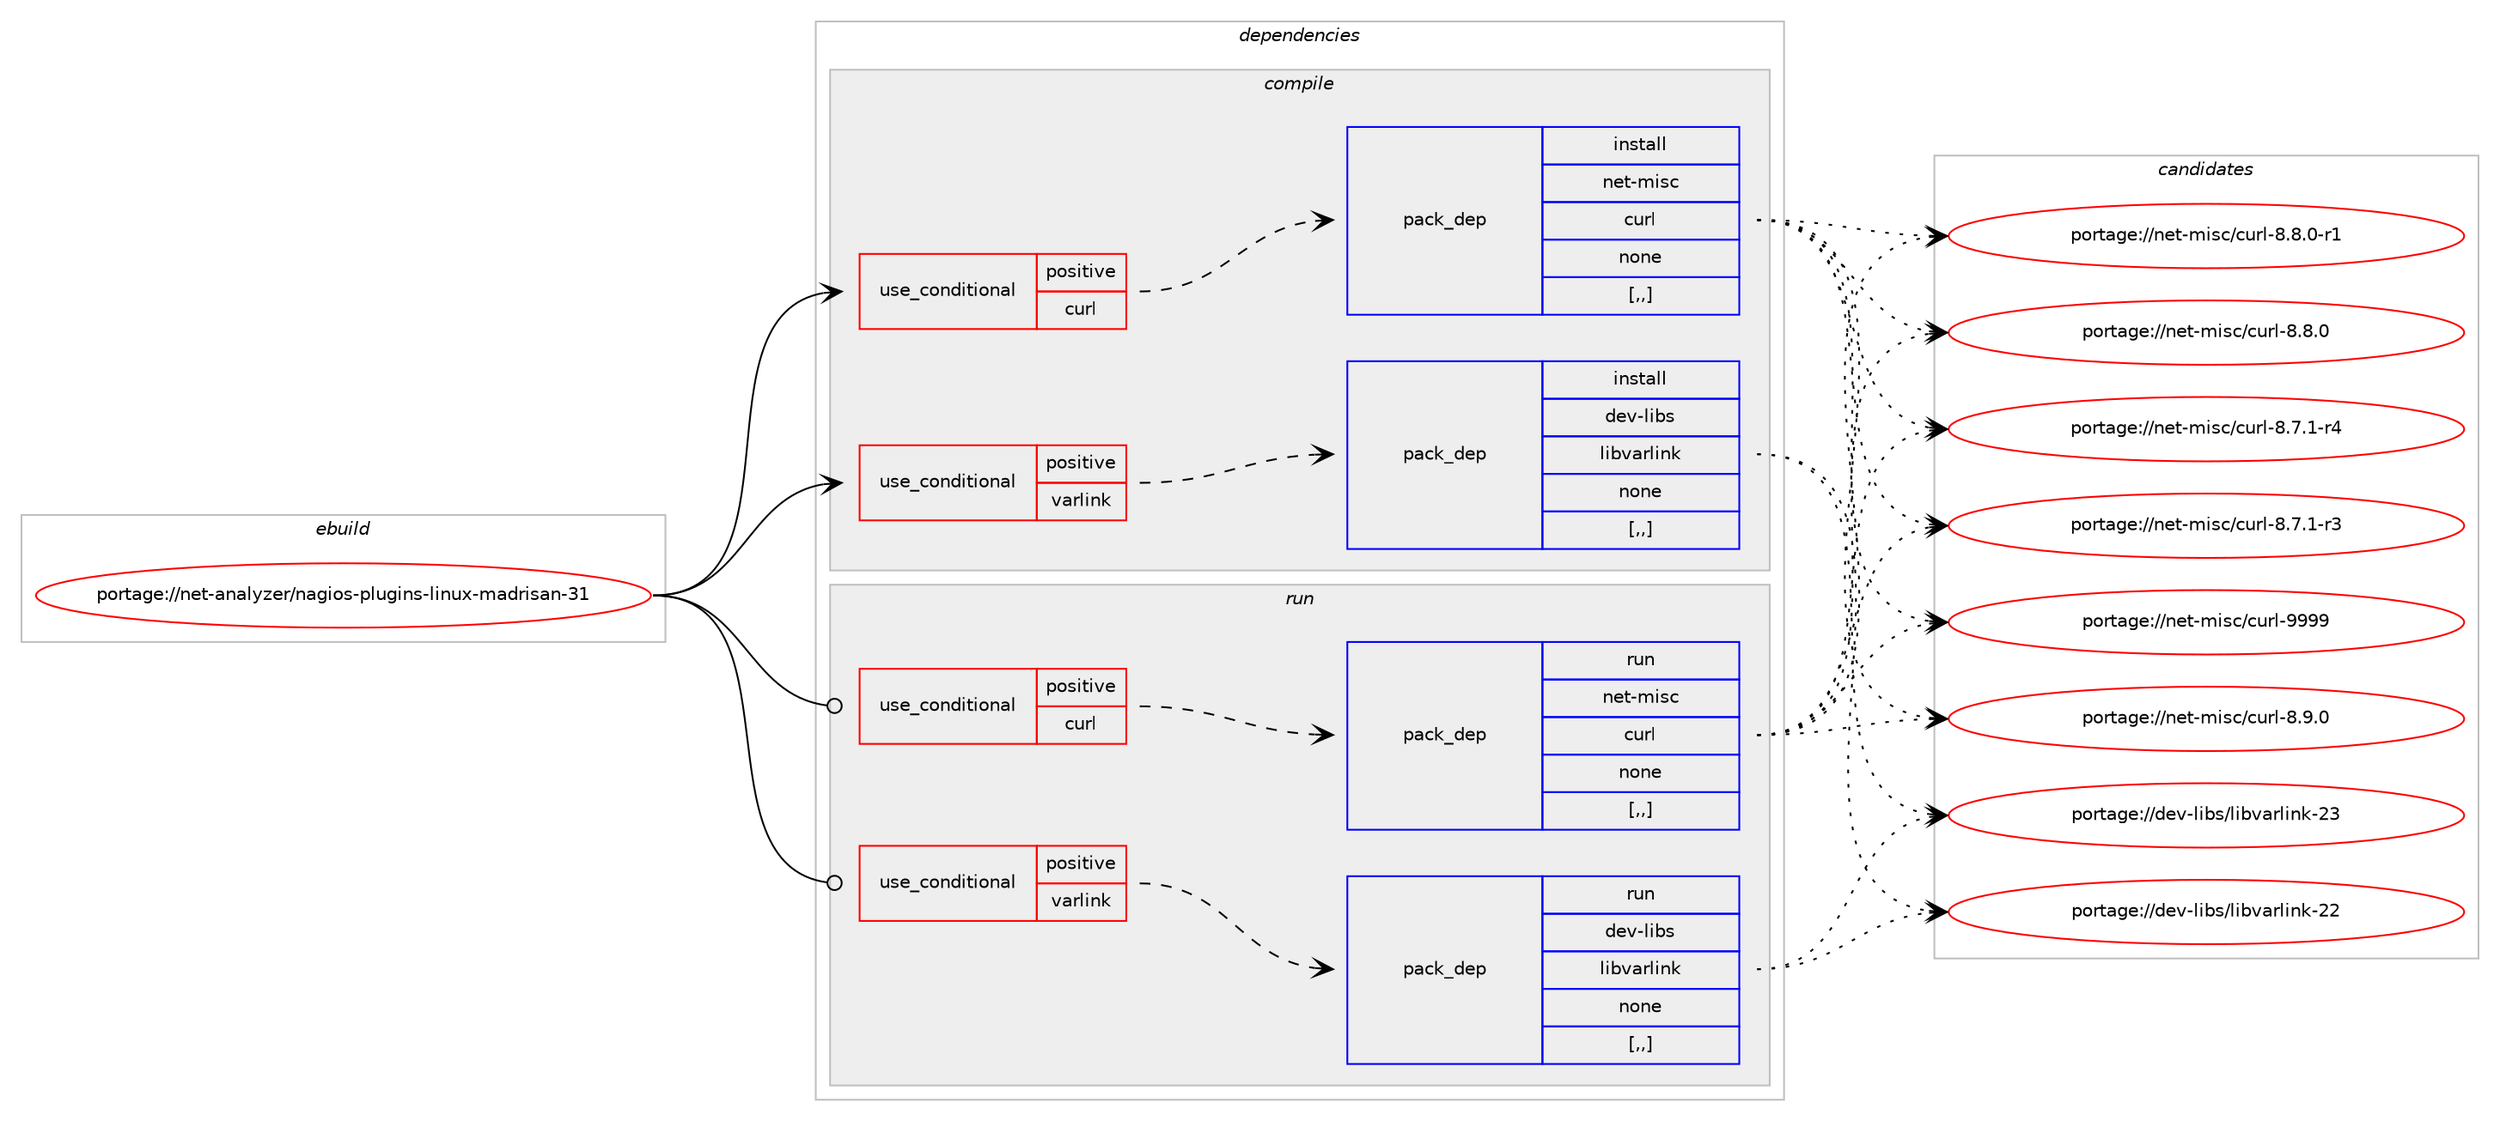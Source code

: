 digraph prolog {

# *************
# Graph options
# *************

newrank=true;
concentrate=true;
compound=true;
graph [rankdir=LR,fontname=Helvetica,fontsize=10,ranksep=1.5];#, ranksep=2.5, nodesep=0.2];
edge  [arrowhead=vee];
node  [fontname=Helvetica,fontsize=10];

# **********
# The ebuild
# **********

subgraph cluster_leftcol {
color=gray;
label=<<i>ebuild</i>>;
id [label="portage://net-analyzer/nagios-plugins-linux-madrisan-31", color=red, width=4, href="../net-analyzer/nagios-plugins-linux-madrisan-31.svg"];
}

# ****************
# The dependencies
# ****************

subgraph cluster_midcol {
color=gray;
label=<<i>dependencies</i>>;
subgraph cluster_compile {
fillcolor="#eeeeee";
style=filled;
label=<<i>compile</i>>;
subgraph cond87081 {
dependency338411 [label=<<TABLE BORDER="0" CELLBORDER="1" CELLSPACING="0" CELLPADDING="4"><TR><TD ROWSPAN="3" CELLPADDING="10">use_conditional</TD></TR><TR><TD>positive</TD></TR><TR><TD>curl</TD></TR></TABLE>>, shape=none, color=red];
subgraph pack248761 {
dependency338412 [label=<<TABLE BORDER="0" CELLBORDER="1" CELLSPACING="0" CELLPADDING="4" WIDTH="220"><TR><TD ROWSPAN="6" CELLPADDING="30">pack_dep</TD></TR><TR><TD WIDTH="110">install</TD></TR><TR><TD>net-misc</TD></TR><TR><TD>curl</TD></TR><TR><TD>none</TD></TR><TR><TD>[,,]</TD></TR></TABLE>>, shape=none, color=blue];
}
dependency338411:e -> dependency338412:w [weight=20,style="dashed",arrowhead="vee"];
}
id:e -> dependency338411:w [weight=20,style="solid",arrowhead="vee"];
subgraph cond87082 {
dependency338413 [label=<<TABLE BORDER="0" CELLBORDER="1" CELLSPACING="0" CELLPADDING="4"><TR><TD ROWSPAN="3" CELLPADDING="10">use_conditional</TD></TR><TR><TD>positive</TD></TR><TR><TD>varlink</TD></TR></TABLE>>, shape=none, color=red];
subgraph pack248762 {
dependency338414 [label=<<TABLE BORDER="0" CELLBORDER="1" CELLSPACING="0" CELLPADDING="4" WIDTH="220"><TR><TD ROWSPAN="6" CELLPADDING="30">pack_dep</TD></TR><TR><TD WIDTH="110">install</TD></TR><TR><TD>dev-libs</TD></TR><TR><TD>libvarlink</TD></TR><TR><TD>none</TD></TR><TR><TD>[,,]</TD></TR></TABLE>>, shape=none, color=blue];
}
dependency338413:e -> dependency338414:w [weight=20,style="dashed",arrowhead="vee"];
}
id:e -> dependency338413:w [weight=20,style="solid",arrowhead="vee"];
}
subgraph cluster_compileandrun {
fillcolor="#eeeeee";
style=filled;
label=<<i>compile and run</i>>;
}
subgraph cluster_run {
fillcolor="#eeeeee";
style=filled;
label=<<i>run</i>>;
subgraph cond87083 {
dependency338415 [label=<<TABLE BORDER="0" CELLBORDER="1" CELLSPACING="0" CELLPADDING="4"><TR><TD ROWSPAN="3" CELLPADDING="10">use_conditional</TD></TR><TR><TD>positive</TD></TR><TR><TD>curl</TD></TR></TABLE>>, shape=none, color=red];
subgraph pack248763 {
dependency338416 [label=<<TABLE BORDER="0" CELLBORDER="1" CELLSPACING="0" CELLPADDING="4" WIDTH="220"><TR><TD ROWSPAN="6" CELLPADDING="30">pack_dep</TD></TR><TR><TD WIDTH="110">run</TD></TR><TR><TD>net-misc</TD></TR><TR><TD>curl</TD></TR><TR><TD>none</TD></TR><TR><TD>[,,]</TD></TR></TABLE>>, shape=none, color=blue];
}
dependency338415:e -> dependency338416:w [weight=20,style="dashed",arrowhead="vee"];
}
id:e -> dependency338415:w [weight=20,style="solid",arrowhead="odot"];
subgraph cond87084 {
dependency338417 [label=<<TABLE BORDER="0" CELLBORDER="1" CELLSPACING="0" CELLPADDING="4"><TR><TD ROWSPAN="3" CELLPADDING="10">use_conditional</TD></TR><TR><TD>positive</TD></TR><TR><TD>varlink</TD></TR></TABLE>>, shape=none, color=red];
subgraph pack248764 {
dependency338418 [label=<<TABLE BORDER="0" CELLBORDER="1" CELLSPACING="0" CELLPADDING="4" WIDTH="220"><TR><TD ROWSPAN="6" CELLPADDING="30">pack_dep</TD></TR><TR><TD WIDTH="110">run</TD></TR><TR><TD>dev-libs</TD></TR><TR><TD>libvarlink</TD></TR><TR><TD>none</TD></TR><TR><TD>[,,]</TD></TR></TABLE>>, shape=none, color=blue];
}
dependency338417:e -> dependency338418:w [weight=20,style="dashed",arrowhead="vee"];
}
id:e -> dependency338417:w [weight=20,style="solid",arrowhead="odot"];
}
}

# **************
# The candidates
# **************

subgraph cluster_choices {
rank=same;
color=gray;
label=<<i>candidates</i>>;

subgraph choice248761 {
color=black;
nodesep=1;
choice110101116451091051159947991171141084557575757 [label="portage://net-misc/curl-9999", color=red, width=4,href="../net-misc/curl-9999.svg"];
choice11010111645109105115994799117114108455646574648 [label="portage://net-misc/curl-8.9.0", color=red, width=4,href="../net-misc/curl-8.9.0.svg"];
choice110101116451091051159947991171141084556465646484511449 [label="portage://net-misc/curl-8.8.0-r1", color=red, width=4,href="../net-misc/curl-8.8.0-r1.svg"];
choice11010111645109105115994799117114108455646564648 [label="portage://net-misc/curl-8.8.0", color=red, width=4,href="../net-misc/curl-8.8.0.svg"];
choice110101116451091051159947991171141084556465546494511452 [label="portage://net-misc/curl-8.7.1-r4", color=red, width=4,href="../net-misc/curl-8.7.1-r4.svg"];
choice110101116451091051159947991171141084556465546494511451 [label="portage://net-misc/curl-8.7.1-r3", color=red, width=4,href="../net-misc/curl-8.7.1-r3.svg"];
dependency338412:e -> choice110101116451091051159947991171141084557575757:w [style=dotted,weight="100"];
dependency338412:e -> choice11010111645109105115994799117114108455646574648:w [style=dotted,weight="100"];
dependency338412:e -> choice110101116451091051159947991171141084556465646484511449:w [style=dotted,weight="100"];
dependency338412:e -> choice11010111645109105115994799117114108455646564648:w [style=dotted,weight="100"];
dependency338412:e -> choice110101116451091051159947991171141084556465546494511452:w [style=dotted,weight="100"];
dependency338412:e -> choice110101116451091051159947991171141084556465546494511451:w [style=dotted,weight="100"];
}
subgraph choice248762 {
color=black;
nodesep=1;
choice1001011184510810598115471081059811897114108105110107455051 [label="portage://dev-libs/libvarlink-23", color=red, width=4,href="../dev-libs/libvarlink-23.svg"];
choice1001011184510810598115471081059811897114108105110107455050 [label="portage://dev-libs/libvarlink-22", color=red, width=4,href="../dev-libs/libvarlink-22.svg"];
dependency338414:e -> choice1001011184510810598115471081059811897114108105110107455051:w [style=dotted,weight="100"];
dependency338414:e -> choice1001011184510810598115471081059811897114108105110107455050:w [style=dotted,weight="100"];
}
subgraph choice248763 {
color=black;
nodesep=1;
choice110101116451091051159947991171141084557575757 [label="portage://net-misc/curl-9999", color=red, width=4,href="../net-misc/curl-9999.svg"];
choice11010111645109105115994799117114108455646574648 [label="portage://net-misc/curl-8.9.0", color=red, width=4,href="../net-misc/curl-8.9.0.svg"];
choice110101116451091051159947991171141084556465646484511449 [label="portage://net-misc/curl-8.8.0-r1", color=red, width=4,href="../net-misc/curl-8.8.0-r1.svg"];
choice11010111645109105115994799117114108455646564648 [label="portage://net-misc/curl-8.8.0", color=red, width=4,href="../net-misc/curl-8.8.0.svg"];
choice110101116451091051159947991171141084556465546494511452 [label="portage://net-misc/curl-8.7.1-r4", color=red, width=4,href="../net-misc/curl-8.7.1-r4.svg"];
choice110101116451091051159947991171141084556465546494511451 [label="portage://net-misc/curl-8.7.1-r3", color=red, width=4,href="../net-misc/curl-8.7.1-r3.svg"];
dependency338416:e -> choice110101116451091051159947991171141084557575757:w [style=dotted,weight="100"];
dependency338416:e -> choice11010111645109105115994799117114108455646574648:w [style=dotted,weight="100"];
dependency338416:e -> choice110101116451091051159947991171141084556465646484511449:w [style=dotted,weight="100"];
dependency338416:e -> choice11010111645109105115994799117114108455646564648:w [style=dotted,weight="100"];
dependency338416:e -> choice110101116451091051159947991171141084556465546494511452:w [style=dotted,weight="100"];
dependency338416:e -> choice110101116451091051159947991171141084556465546494511451:w [style=dotted,weight="100"];
}
subgraph choice248764 {
color=black;
nodesep=1;
choice1001011184510810598115471081059811897114108105110107455051 [label="portage://dev-libs/libvarlink-23", color=red, width=4,href="../dev-libs/libvarlink-23.svg"];
choice1001011184510810598115471081059811897114108105110107455050 [label="portage://dev-libs/libvarlink-22", color=red, width=4,href="../dev-libs/libvarlink-22.svg"];
dependency338418:e -> choice1001011184510810598115471081059811897114108105110107455051:w [style=dotted,weight="100"];
dependency338418:e -> choice1001011184510810598115471081059811897114108105110107455050:w [style=dotted,weight="100"];
}
}

}
